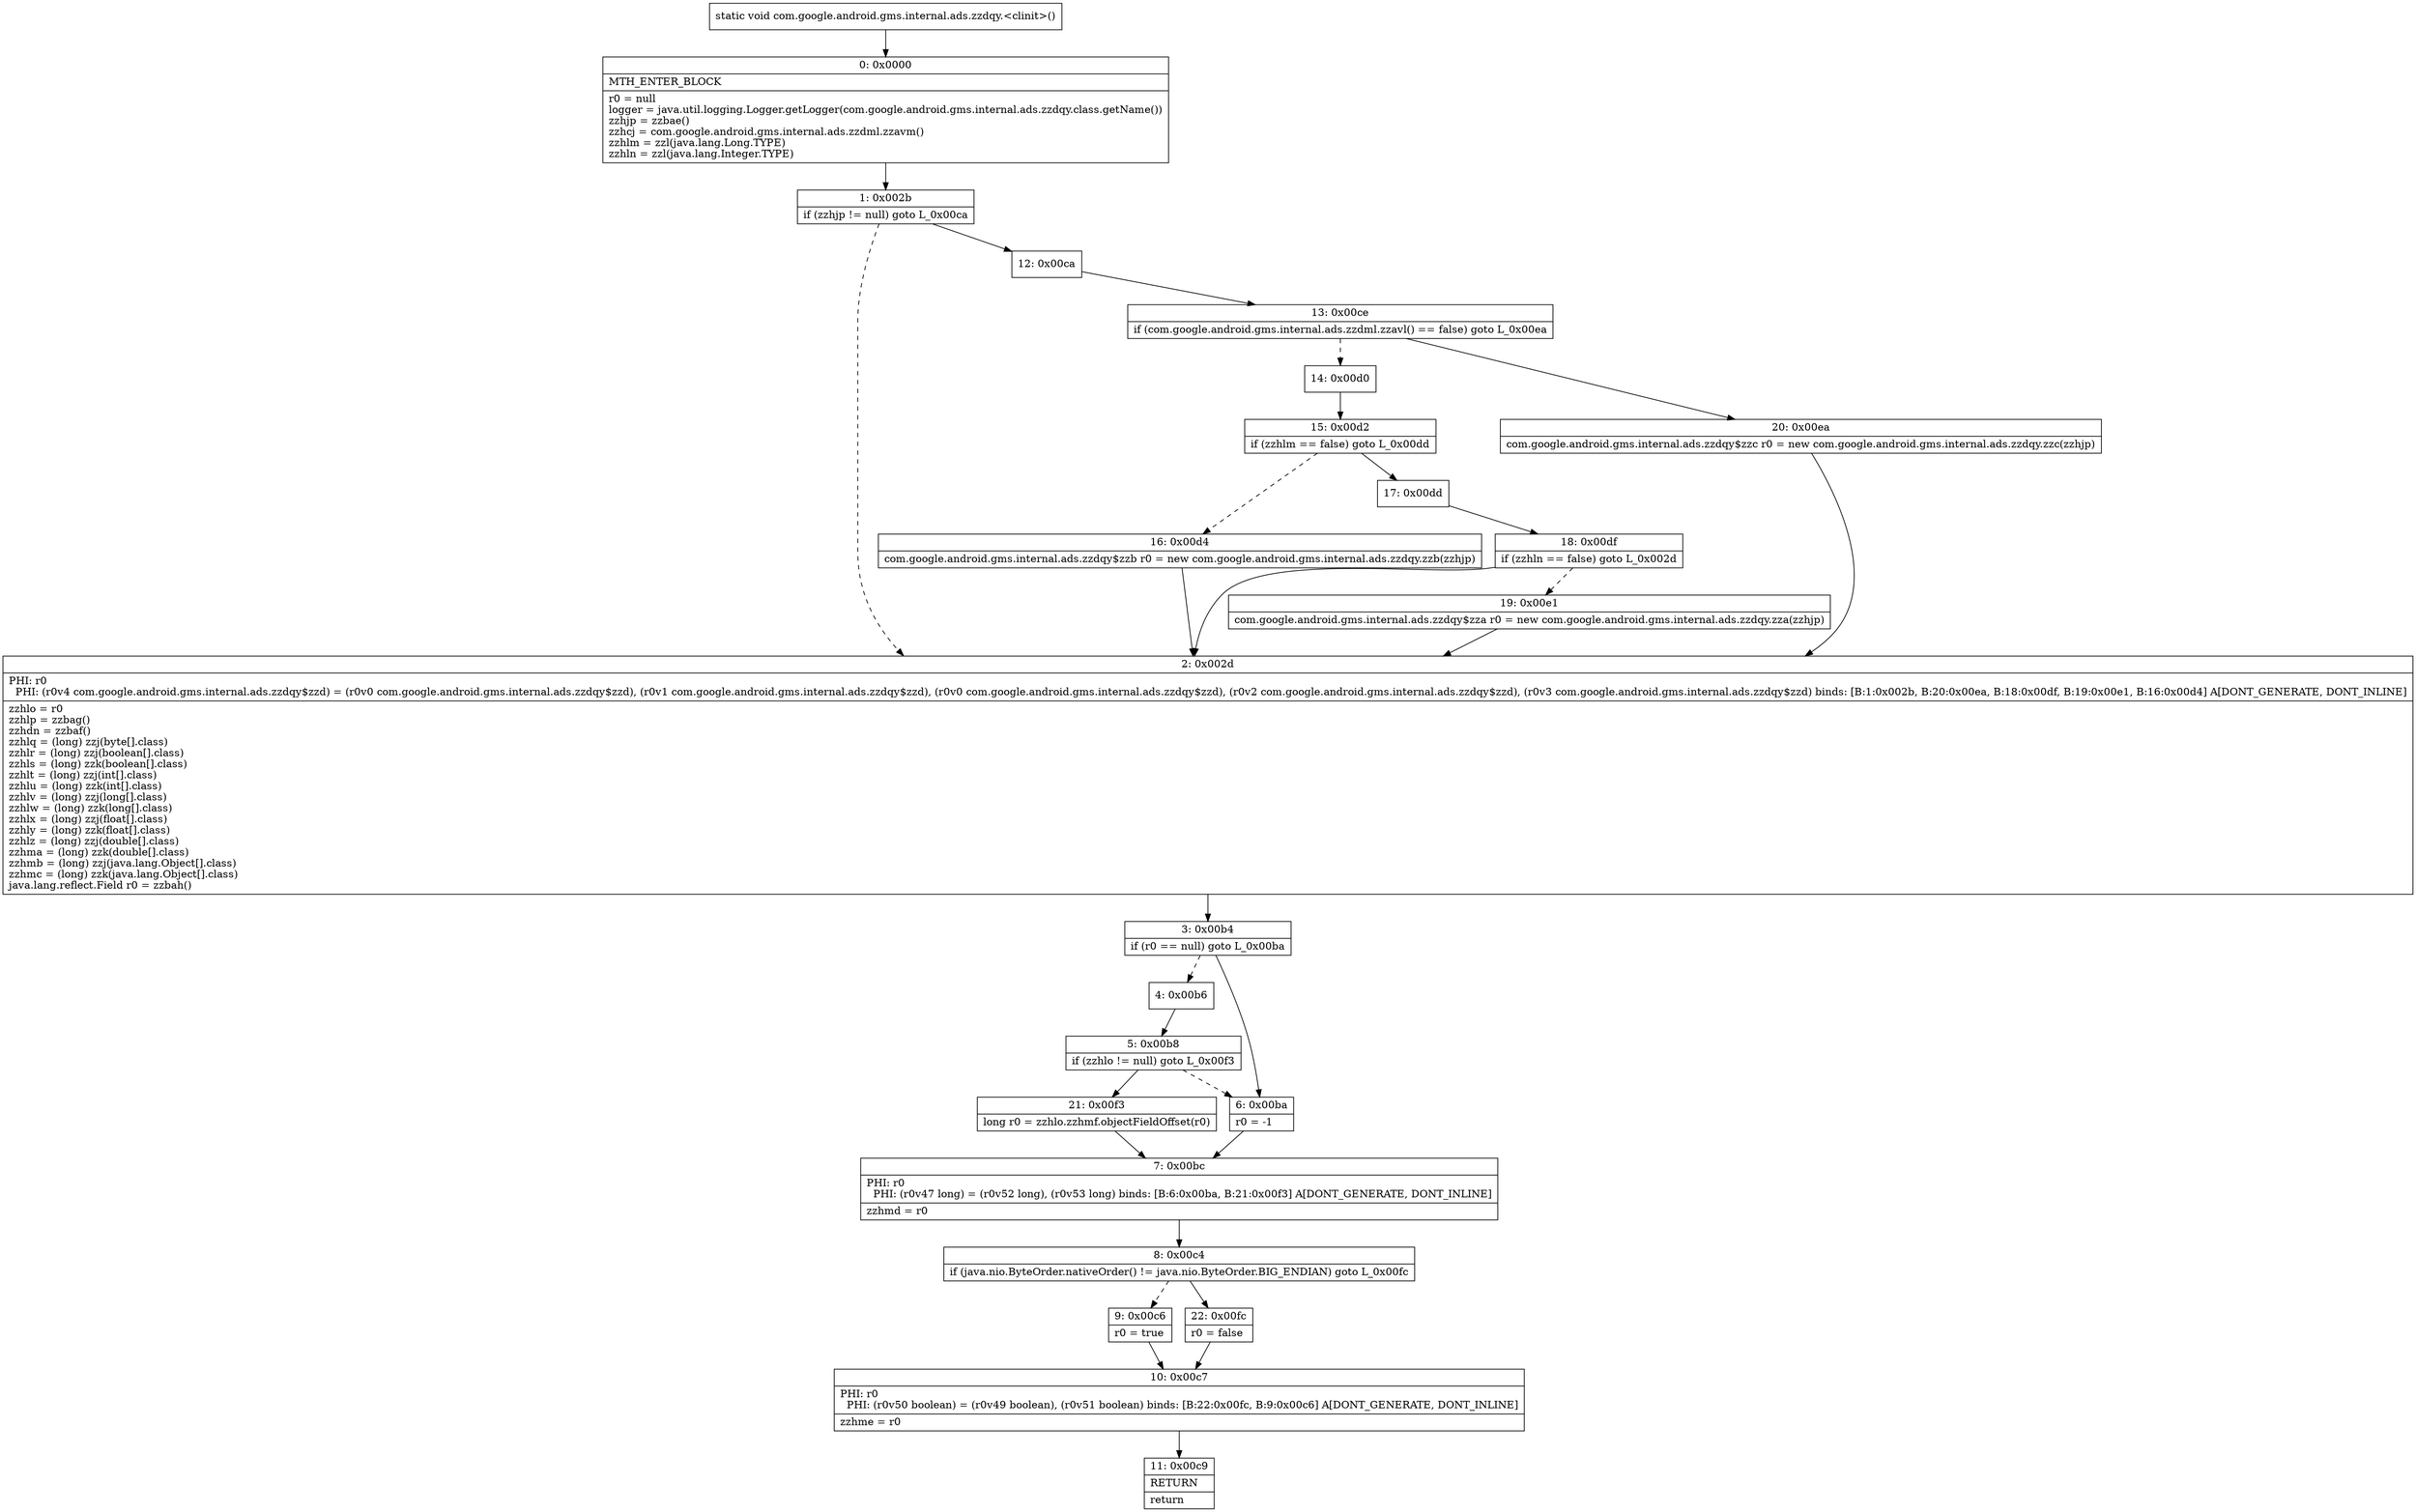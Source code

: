 digraph "CFG forcom.google.android.gms.internal.ads.zzdqy.\<clinit\>()V" {
Node_0 [shape=record,label="{0\:\ 0x0000|MTH_ENTER_BLOCK\l|r0 = null\llogger = java.util.logging.Logger.getLogger(com.google.android.gms.internal.ads.zzdqy.class.getName())\lzzhjp = zzbae()\lzzhcj = com.google.android.gms.internal.ads.zzdml.zzavm()\lzzhlm = zzl(java.lang.Long.TYPE)\lzzhln = zzl(java.lang.Integer.TYPE)\l}"];
Node_1 [shape=record,label="{1\:\ 0x002b|if (zzhjp != null) goto L_0x00ca\l}"];
Node_2 [shape=record,label="{2\:\ 0x002d|PHI: r0 \l  PHI: (r0v4 com.google.android.gms.internal.ads.zzdqy$zzd) = (r0v0 com.google.android.gms.internal.ads.zzdqy$zzd), (r0v1 com.google.android.gms.internal.ads.zzdqy$zzd), (r0v0 com.google.android.gms.internal.ads.zzdqy$zzd), (r0v2 com.google.android.gms.internal.ads.zzdqy$zzd), (r0v3 com.google.android.gms.internal.ads.zzdqy$zzd) binds: [B:1:0x002b, B:20:0x00ea, B:18:0x00df, B:19:0x00e1, B:16:0x00d4] A[DONT_GENERATE, DONT_INLINE]\l|zzhlo = r0\lzzhlp = zzbag()\lzzhdn = zzbaf()\lzzhlq = (long) zzj(byte[].class)\lzzhlr = (long) zzj(boolean[].class)\lzzhls = (long) zzk(boolean[].class)\lzzhlt = (long) zzj(int[].class)\lzzhlu = (long) zzk(int[].class)\lzzhlv = (long) zzj(long[].class)\lzzhlw = (long) zzk(long[].class)\lzzhlx = (long) zzj(float[].class)\lzzhly = (long) zzk(float[].class)\lzzhlz = (long) zzj(double[].class)\lzzhma = (long) zzk(double[].class)\lzzhmb = (long) zzj(java.lang.Object[].class)\lzzhmc = (long) zzk(java.lang.Object[].class)\ljava.lang.reflect.Field r0 = zzbah()\l}"];
Node_3 [shape=record,label="{3\:\ 0x00b4|if (r0 == null) goto L_0x00ba\l}"];
Node_4 [shape=record,label="{4\:\ 0x00b6}"];
Node_5 [shape=record,label="{5\:\ 0x00b8|if (zzhlo != null) goto L_0x00f3\l}"];
Node_6 [shape=record,label="{6\:\ 0x00ba|r0 = \-1\l}"];
Node_7 [shape=record,label="{7\:\ 0x00bc|PHI: r0 \l  PHI: (r0v47 long) = (r0v52 long), (r0v53 long) binds: [B:6:0x00ba, B:21:0x00f3] A[DONT_GENERATE, DONT_INLINE]\l|zzhmd = r0\l}"];
Node_8 [shape=record,label="{8\:\ 0x00c4|if (java.nio.ByteOrder.nativeOrder() != java.nio.ByteOrder.BIG_ENDIAN) goto L_0x00fc\l}"];
Node_9 [shape=record,label="{9\:\ 0x00c6|r0 = true\l}"];
Node_10 [shape=record,label="{10\:\ 0x00c7|PHI: r0 \l  PHI: (r0v50 boolean) = (r0v49 boolean), (r0v51 boolean) binds: [B:22:0x00fc, B:9:0x00c6] A[DONT_GENERATE, DONT_INLINE]\l|zzhme = r0\l}"];
Node_11 [shape=record,label="{11\:\ 0x00c9|RETURN\l|return\l}"];
Node_12 [shape=record,label="{12\:\ 0x00ca}"];
Node_13 [shape=record,label="{13\:\ 0x00ce|if (com.google.android.gms.internal.ads.zzdml.zzavl() == false) goto L_0x00ea\l}"];
Node_14 [shape=record,label="{14\:\ 0x00d0}"];
Node_15 [shape=record,label="{15\:\ 0x00d2|if (zzhlm == false) goto L_0x00dd\l}"];
Node_16 [shape=record,label="{16\:\ 0x00d4|com.google.android.gms.internal.ads.zzdqy$zzb r0 = new com.google.android.gms.internal.ads.zzdqy.zzb(zzhjp)\l}"];
Node_17 [shape=record,label="{17\:\ 0x00dd}"];
Node_18 [shape=record,label="{18\:\ 0x00df|if (zzhln == false) goto L_0x002d\l}"];
Node_19 [shape=record,label="{19\:\ 0x00e1|com.google.android.gms.internal.ads.zzdqy$zza r0 = new com.google.android.gms.internal.ads.zzdqy.zza(zzhjp)\l}"];
Node_20 [shape=record,label="{20\:\ 0x00ea|com.google.android.gms.internal.ads.zzdqy$zzc r0 = new com.google.android.gms.internal.ads.zzdqy.zzc(zzhjp)\l}"];
Node_21 [shape=record,label="{21\:\ 0x00f3|long r0 = zzhlo.zzhmf.objectFieldOffset(r0)\l}"];
Node_22 [shape=record,label="{22\:\ 0x00fc|r0 = false\l}"];
MethodNode[shape=record,label="{static void com.google.android.gms.internal.ads.zzdqy.\<clinit\>() }"];
MethodNode -> Node_0;
Node_0 -> Node_1;
Node_1 -> Node_2[style=dashed];
Node_1 -> Node_12;
Node_2 -> Node_3;
Node_3 -> Node_4[style=dashed];
Node_3 -> Node_6;
Node_4 -> Node_5;
Node_5 -> Node_6[style=dashed];
Node_5 -> Node_21;
Node_6 -> Node_7;
Node_7 -> Node_8;
Node_8 -> Node_9[style=dashed];
Node_8 -> Node_22;
Node_9 -> Node_10;
Node_10 -> Node_11;
Node_12 -> Node_13;
Node_13 -> Node_14[style=dashed];
Node_13 -> Node_20;
Node_14 -> Node_15;
Node_15 -> Node_16[style=dashed];
Node_15 -> Node_17;
Node_16 -> Node_2;
Node_17 -> Node_18;
Node_18 -> Node_2;
Node_18 -> Node_19[style=dashed];
Node_19 -> Node_2;
Node_20 -> Node_2;
Node_21 -> Node_7;
Node_22 -> Node_10;
}

